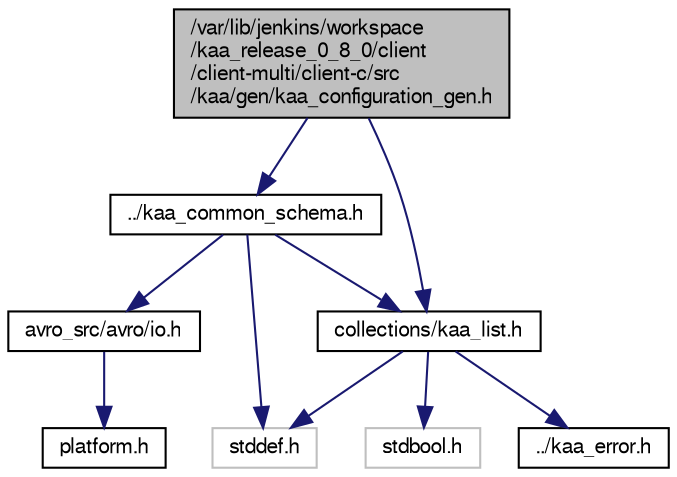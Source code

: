 digraph "/var/lib/jenkins/workspace/kaa_release_0_8_0/client/client-multi/client-c/src/kaa/gen/kaa_configuration_gen.h"
{
  bgcolor="transparent";
  edge [fontname="FreeSans",fontsize="10",labelfontname="FreeSans",labelfontsize="10"];
  node [fontname="FreeSans",fontsize="10",shape=record];
  Node1 [label="/var/lib/jenkins/workspace\l/kaa_release_0_8_0/client\l/client-multi/client-c/src\l/kaa/gen/kaa_configuration_gen.h",height=0.2,width=0.4,color="black", fillcolor="grey75", style="filled" fontcolor="black"];
  Node1 -> Node2 [color="midnightblue",fontsize="10",style="solid",fontname="FreeSans"];
  Node2 [label="../kaa_common_schema.h",height=0.2,width=0.4,color="black",URL="$kaa__common__schema_8h.html"];
  Node2 -> Node3 [color="midnightblue",fontsize="10",style="solid",fontname="FreeSans"];
  Node3 [label="stddef.h",height=0.2,width=0.4,color="grey75"];
  Node2 -> Node4 [color="midnightblue",fontsize="10",style="solid",fontname="FreeSans"];
  Node4 [label="avro_src/avro/io.h",height=0.2,width=0.4,color="black",URL="$io_8h.html"];
  Node4 -> Node5 [color="midnightblue",fontsize="10",style="solid",fontname="FreeSans"];
  Node5 [label="platform.h",height=0.2,width=0.4,color="black",URL="$avro__src_2avro_2platform_8h.html"];
  Node2 -> Node6 [color="midnightblue",fontsize="10",style="solid",fontname="FreeSans"];
  Node6 [label="collections/kaa_list.h",height=0.2,width=0.4,color="black",URL="$kaa__list_8h.html"];
  Node6 -> Node7 [color="midnightblue",fontsize="10",style="solid",fontname="FreeSans"];
  Node7 [label="stdbool.h",height=0.2,width=0.4,color="grey75"];
  Node6 -> Node3 [color="midnightblue",fontsize="10",style="solid",fontname="FreeSans"];
  Node6 -> Node8 [color="midnightblue",fontsize="10",style="solid",fontname="FreeSans"];
  Node8 [label="../kaa_error.h",height=0.2,width=0.4,color="black",URL="$kaa__error_8h.html",tooltip="Kaa error codes. "];
  Node1 -> Node6 [color="midnightblue",fontsize="10",style="solid",fontname="FreeSans"];
}
